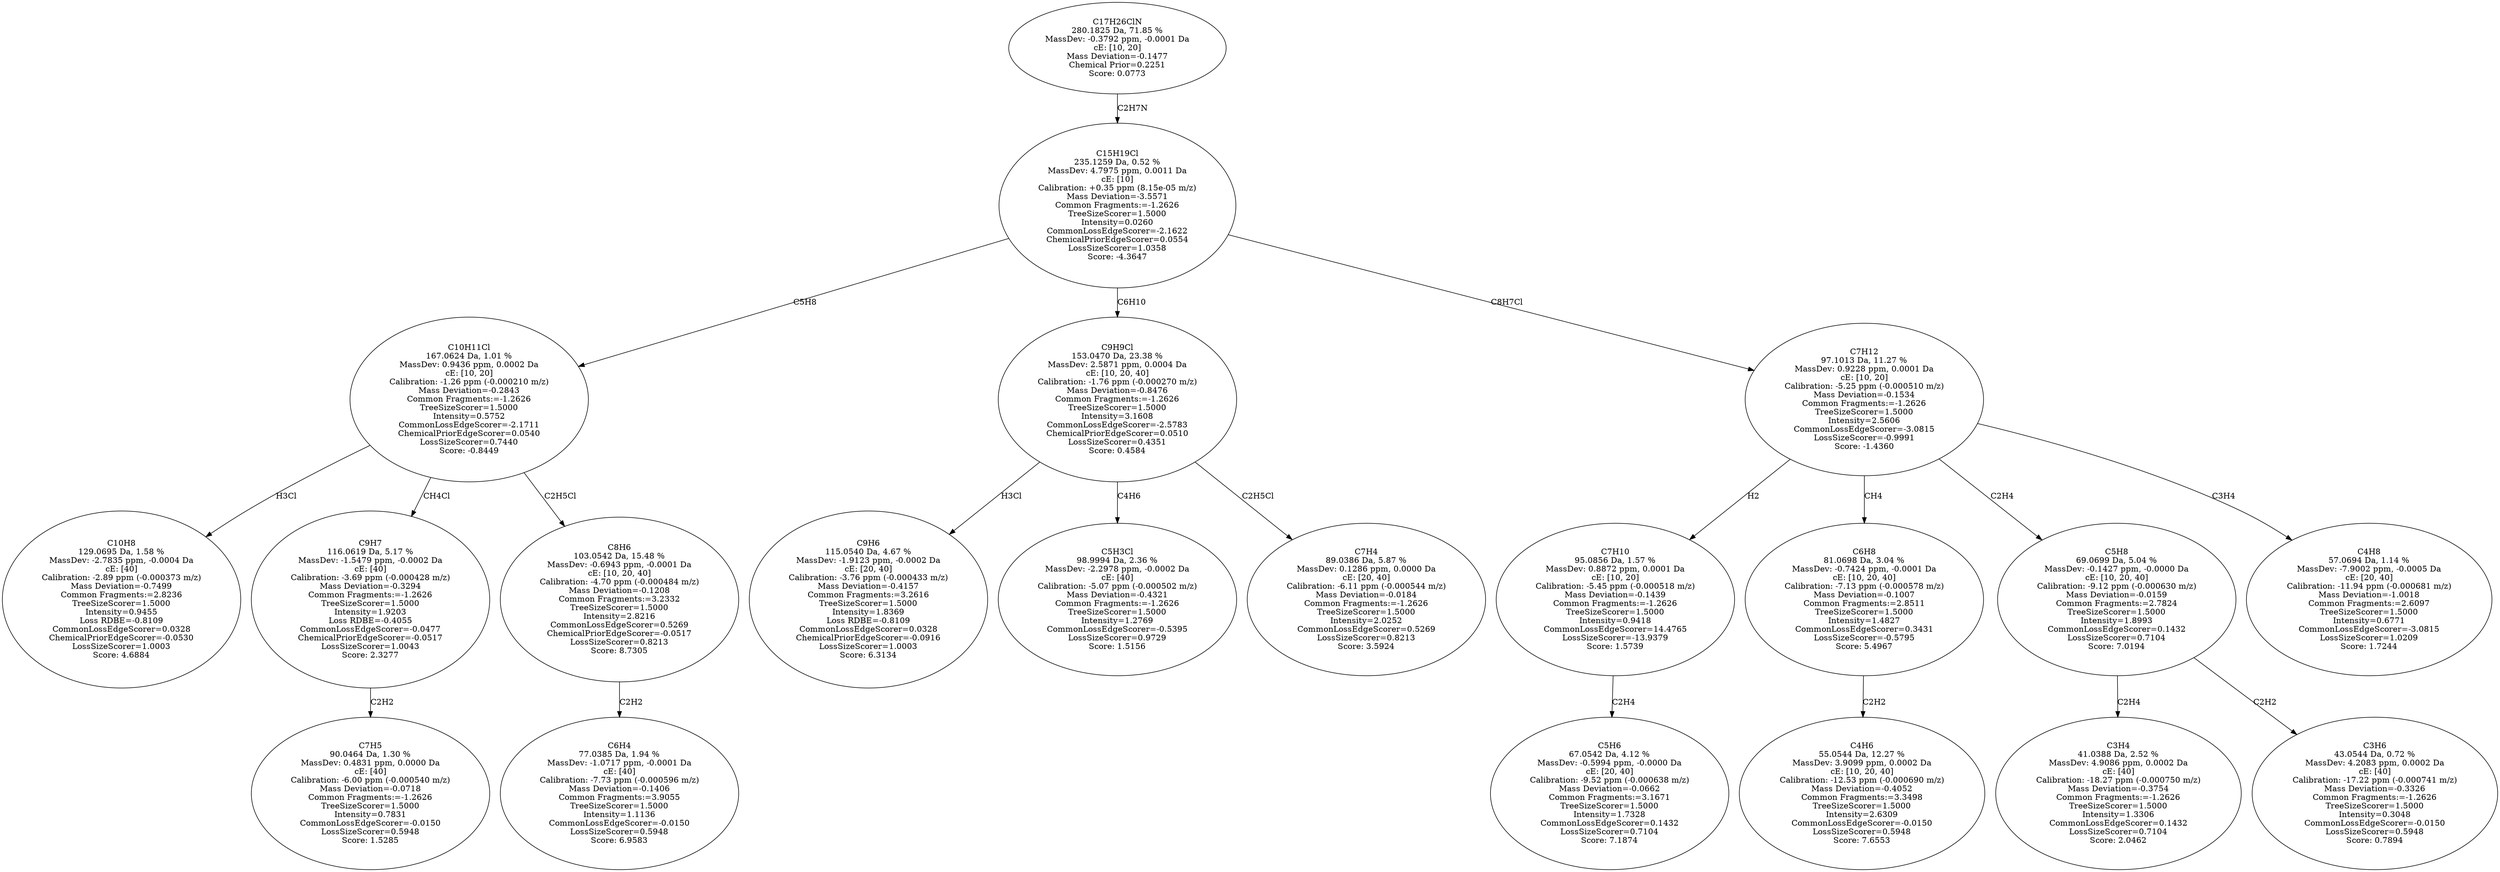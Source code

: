 strict digraph {
v1 [label="C10H8\n129.0695 Da, 1.58 %\nMassDev: -2.7835 ppm, -0.0004 Da\ncE: [40]\nCalibration: -2.89 ppm (-0.000373 m/z)\nMass Deviation=-0.7499\nCommon Fragments:=2.8236\nTreeSizeScorer=1.5000\nIntensity=0.9455\nLoss RDBE=-0.8109\nCommonLossEdgeScorer=0.0328\nChemicalPriorEdgeScorer=-0.0530\nLossSizeScorer=1.0003\nScore: 4.6884"];
v2 [label="C7H5\n90.0464 Da, 1.30 %\nMassDev: 0.4831 ppm, 0.0000 Da\ncE: [40]\nCalibration: -6.00 ppm (-0.000540 m/z)\nMass Deviation=-0.0718\nCommon Fragments:=-1.2626\nTreeSizeScorer=1.5000\nIntensity=0.7831\nCommonLossEdgeScorer=-0.0150\nLossSizeScorer=0.5948\nScore: 1.5285"];
v3 [label="C9H7\n116.0619 Da, 5.17 %\nMassDev: -1.5479 ppm, -0.0002 Da\ncE: [40]\nCalibration: -3.69 ppm (-0.000428 m/z)\nMass Deviation=-0.3294\nCommon Fragments:=-1.2626\nTreeSizeScorer=1.5000\nIntensity=1.9203\nLoss RDBE=-0.4055\nCommonLossEdgeScorer=-0.0477\nChemicalPriorEdgeScorer=-0.0517\nLossSizeScorer=1.0043\nScore: 2.3277"];
v4 [label="C6H4\n77.0385 Da, 1.94 %\nMassDev: -1.0717 ppm, -0.0001 Da\ncE: [40]\nCalibration: -7.73 ppm (-0.000596 m/z)\nMass Deviation=-0.1406\nCommon Fragments:=3.9055\nTreeSizeScorer=1.5000\nIntensity=1.1136\nCommonLossEdgeScorer=-0.0150\nLossSizeScorer=0.5948\nScore: 6.9583"];
v5 [label="C8H6\n103.0542 Da, 15.48 %\nMassDev: -0.6943 ppm, -0.0001 Da\ncE: [10, 20, 40]\nCalibration: -4.70 ppm (-0.000484 m/z)\nMass Deviation=-0.1208\nCommon Fragments:=3.2332\nTreeSizeScorer=1.5000\nIntensity=2.8216\nCommonLossEdgeScorer=0.5269\nChemicalPriorEdgeScorer=-0.0517\nLossSizeScorer=0.8213\nScore: 8.7305"];
v6 [label="C10H11Cl\n167.0624 Da, 1.01 %\nMassDev: 0.9436 ppm, 0.0002 Da\ncE: [10, 20]\nCalibration: -1.26 ppm (-0.000210 m/z)\nMass Deviation=-0.2843\nCommon Fragments:=-1.2626\nTreeSizeScorer=1.5000\nIntensity=0.5752\nCommonLossEdgeScorer=-2.1711\nChemicalPriorEdgeScorer=0.0540\nLossSizeScorer=0.7440\nScore: -0.8449"];
v7 [label="C9H6\n115.0540 Da, 4.67 %\nMassDev: -1.9123 ppm, -0.0002 Da\ncE: [20, 40]\nCalibration: -3.76 ppm (-0.000433 m/z)\nMass Deviation=-0.4157\nCommon Fragments:=3.2616\nTreeSizeScorer=1.5000\nIntensity=1.8369\nLoss RDBE=-0.8109\nCommonLossEdgeScorer=0.0328\nChemicalPriorEdgeScorer=-0.0916\nLossSizeScorer=1.0003\nScore: 6.3134"];
v8 [label="C5H3Cl\n98.9994 Da, 2.36 %\nMassDev: -2.2978 ppm, -0.0002 Da\ncE: [40]\nCalibration: -5.07 ppm (-0.000502 m/z)\nMass Deviation=-0.4321\nCommon Fragments:=-1.2626\nTreeSizeScorer=1.5000\nIntensity=1.2769\nCommonLossEdgeScorer=-0.5395\nLossSizeScorer=0.9729\nScore: 1.5156"];
v9 [label="C7H4\n89.0386 Da, 5.87 %\nMassDev: 0.1286 ppm, 0.0000 Da\ncE: [20, 40]\nCalibration: -6.11 ppm (-0.000544 m/z)\nMass Deviation=-0.0184\nCommon Fragments:=-1.2626\nTreeSizeScorer=1.5000\nIntensity=2.0252\nCommonLossEdgeScorer=0.5269\nLossSizeScorer=0.8213\nScore: 3.5924"];
v10 [label="C9H9Cl\n153.0470 Da, 23.38 %\nMassDev: 2.5871 ppm, 0.0004 Da\ncE: [10, 20, 40]\nCalibration: -1.76 ppm (-0.000270 m/z)\nMass Deviation=-0.8476\nCommon Fragments:=-1.2626\nTreeSizeScorer=1.5000\nIntensity=3.1608\nCommonLossEdgeScorer=-2.5783\nChemicalPriorEdgeScorer=0.0510\nLossSizeScorer=0.4351\nScore: 0.4584"];
v11 [label="C5H6\n67.0542 Da, 4.12 %\nMassDev: -0.5994 ppm, -0.0000 Da\ncE: [20, 40]\nCalibration: -9.52 ppm (-0.000638 m/z)\nMass Deviation=-0.0662\nCommon Fragments:=3.1671\nTreeSizeScorer=1.5000\nIntensity=1.7328\nCommonLossEdgeScorer=0.1432\nLossSizeScorer=0.7104\nScore: 7.1874"];
v12 [label="C7H10\n95.0856 Da, 1.57 %\nMassDev: 0.8872 ppm, 0.0001 Da\ncE: [10, 20]\nCalibration: -5.45 ppm (-0.000518 m/z)\nMass Deviation=-0.1439\nCommon Fragments:=-1.2626\nTreeSizeScorer=1.5000\nIntensity=0.9418\nCommonLossEdgeScorer=14.4765\nLossSizeScorer=-13.9379\nScore: 1.5739"];
v13 [label="C4H6\n55.0544 Da, 12.27 %\nMassDev: 3.9099 ppm, 0.0002 Da\ncE: [10, 20, 40]\nCalibration: -12.53 ppm (-0.000690 m/z)\nMass Deviation=-0.4052\nCommon Fragments:=3.3498\nTreeSizeScorer=1.5000\nIntensity=2.6309\nCommonLossEdgeScorer=-0.0150\nLossSizeScorer=0.5948\nScore: 7.6553"];
v14 [label="C6H8\n81.0698 Da, 3.04 %\nMassDev: -0.7424 ppm, -0.0001 Da\ncE: [10, 20, 40]\nCalibration: -7.13 ppm (-0.000578 m/z)\nMass Deviation=-0.1007\nCommon Fragments:=2.8511\nTreeSizeScorer=1.5000\nIntensity=1.4827\nCommonLossEdgeScorer=0.3431\nLossSizeScorer=-0.5795\nScore: 5.4967"];
v15 [label="C3H4\n41.0388 Da, 2.52 %\nMassDev: 4.9086 ppm, 0.0002 Da\ncE: [40]\nCalibration: -18.27 ppm (-0.000750 m/z)\nMass Deviation=-0.3754\nCommon Fragments:=-1.2626\nTreeSizeScorer=1.5000\nIntensity=1.3306\nCommonLossEdgeScorer=0.1432\nLossSizeScorer=0.7104\nScore: 2.0462"];
v16 [label="C3H6\n43.0544 Da, 0.72 %\nMassDev: 4.2083 ppm, 0.0002 Da\ncE: [40]\nCalibration: -17.22 ppm (-0.000741 m/z)\nMass Deviation=-0.3326\nCommon Fragments:=-1.2626\nTreeSizeScorer=1.5000\nIntensity=0.3048\nCommonLossEdgeScorer=-0.0150\nLossSizeScorer=0.5948\nScore: 0.7894"];
v17 [label="C5H8\n69.0699 Da, 5.04 %\nMassDev: -0.1427 ppm, -0.0000 Da\ncE: [10, 20, 40]\nCalibration: -9.12 ppm (-0.000630 m/z)\nMass Deviation=-0.0159\nCommon Fragments:=2.7824\nTreeSizeScorer=1.5000\nIntensity=1.8993\nCommonLossEdgeScorer=0.1432\nLossSizeScorer=0.7104\nScore: 7.0194"];
v18 [label="C4H8\n57.0694 Da, 1.14 %\nMassDev: -7.9002 ppm, -0.0005 Da\ncE: [20, 40]\nCalibration: -11.94 ppm (-0.000681 m/z)\nMass Deviation=-1.0018\nCommon Fragments:=2.6097\nTreeSizeScorer=1.5000\nIntensity=0.6771\nCommonLossEdgeScorer=-3.0815\nLossSizeScorer=1.0209\nScore: 1.7244"];
v19 [label="C7H12\n97.1013 Da, 11.27 %\nMassDev: 0.9228 ppm, 0.0001 Da\ncE: [10, 20]\nCalibration: -5.25 ppm (-0.000510 m/z)\nMass Deviation=-0.1534\nCommon Fragments:=-1.2626\nTreeSizeScorer=1.5000\nIntensity=2.5606\nCommonLossEdgeScorer=-3.0815\nLossSizeScorer=-0.9991\nScore: -1.4360"];
v20 [label="C15H19Cl\n235.1259 Da, 0.52 %\nMassDev: 4.7975 ppm, 0.0011 Da\ncE: [10]\nCalibration: +0.35 ppm (8.15e-05 m/z)\nMass Deviation=-3.5571\nCommon Fragments:=-1.2626\nTreeSizeScorer=1.5000\nIntensity=0.0260\nCommonLossEdgeScorer=-2.1622\nChemicalPriorEdgeScorer=0.0554\nLossSizeScorer=1.0358\nScore: -4.3647"];
v21 [label="C17H26ClN\n280.1825 Da, 71.85 %\nMassDev: -0.3792 ppm, -0.0001 Da\ncE: [10, 20]\nMass Deviation=-0.1477\nChemical Prior=0.2251\nScore: 0.0773"];
v6 -> v1 [label="H3Cl"];
v3 -> v2 [label="C2H2"];
v6 -> v3 [label="CH4Cl"];
v5 -> v4 [label="C2H2"];
v6 -> v5 [label="C2H5Cl"];
v20 -> v6 [label="C5H8"];
v10 -> v7 [label="H3Cl"];
v10 -> v8 [label="C4H6"];
v10 -> v9 [label="C2H5Cl"];
v20 -> v10 [label="C6H10"];
v12 -> v11 [label="C2H4"];
v19 -> v12 [label="H2"];
v14 -> v13 [label="C2H2"];
v19 -> v14 [label="CH4"];
v17 -> v15 [label="C2H4"];
v17 -> v16 [label="C2H2"];
v19 -> v17 [label="C2H4"];
v19 -> v18 [label="C3H4"];
v20 -> v19 [label="C8H7Cl"];
v21 -> v20 [label="C2H7N"];
}